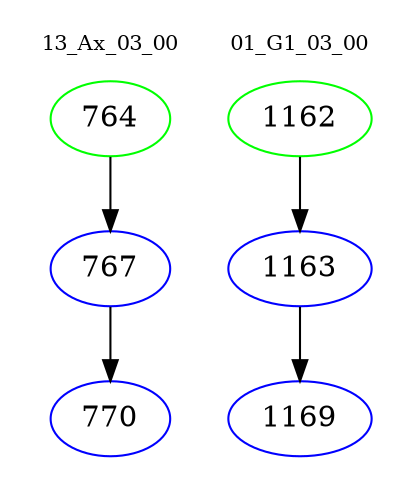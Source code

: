 digraph{
subgraph cluster_0 {
color = white
label = "13_Ax_03_00";
fontsize=10;
T0_764 [label="764", color="green"]
T0_764 -> T0_767 [color="black"]
T0_767 [label="767", color="blue"]
T0_767 -> T0_770 [color="black"]
T0_770 [label="770", color="blue"]
}
subgraph cluster_1 {
color = white
label = "01_G1_03_00";
fontsize=10;
T1_1162 [label="1162", color="green"]
T1_1162 -> T1_1163 [color="black"]
T1_1163 [label="1163", color="blue"]
T1_1163 -> T1_1169 [color="black"]
T1_1169 [label="1169", color="blue"]
}
}

